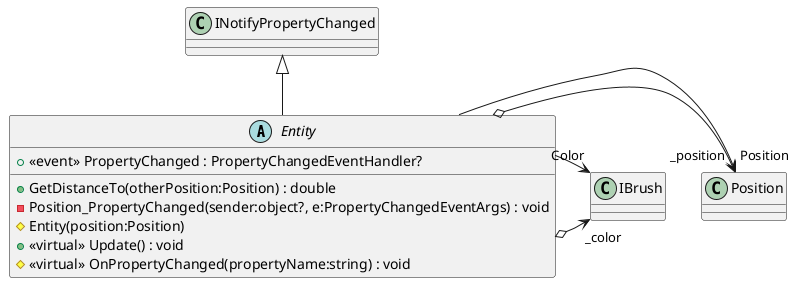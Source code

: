 @startuml
abstract class Entity {
    + GetDistanceTo(otherPosition:Position) : double
    - Position_PropertyChanged(sender:object?, e:PropertyChangedEventArgs) : void
    # Entity(position:Position)
    + <<virtual>> Update() : void
    # <<virtual>> OnPropertyChanged(propertyName:string) : void
    +  <<event>> PropertyChanged : PropertyChangedEventHandler? 
}
INotifyPropertyChanged <|-- Entity
Entity o-> "_position" Position
Entity --> "Position" Position
Entity o-> "_color" IBrush
Entity --> "Color" IBrush
@enduml
